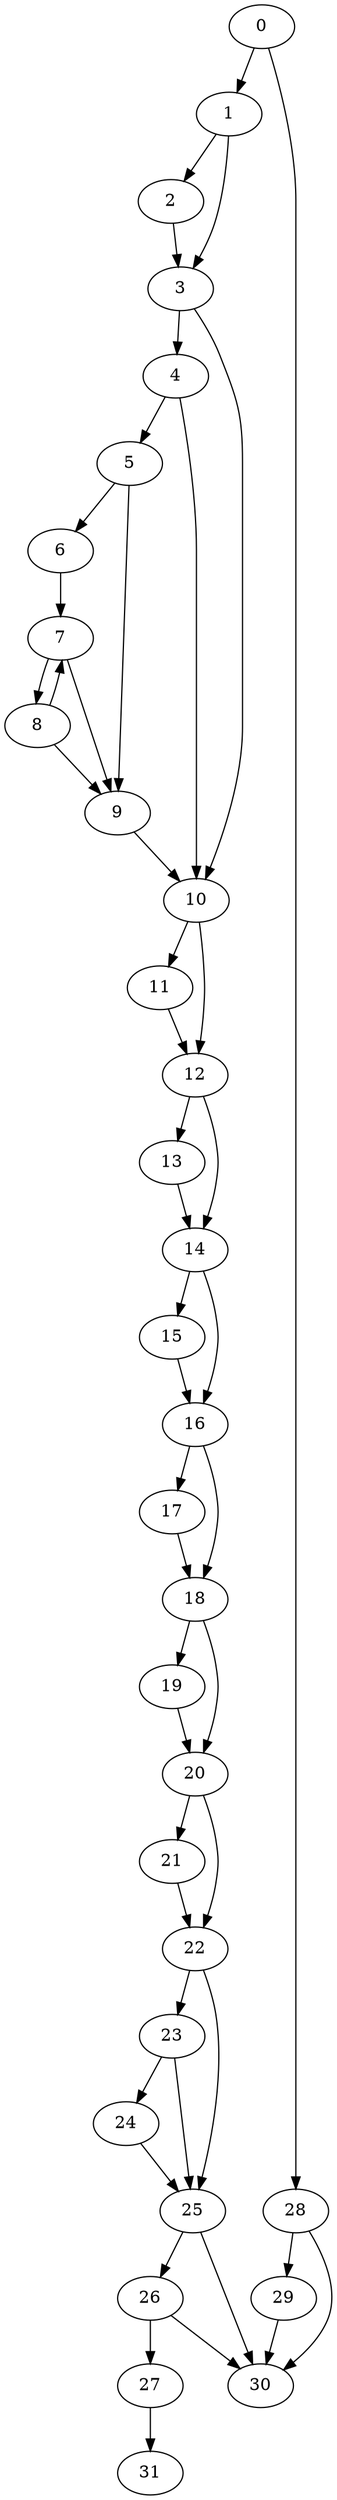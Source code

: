 digraph {
	0
	1
	2
	3
	4
	5
	6
	7
	8
	9
	10
	11
	12
	13
	14
	15
	16
	17
	18
	19
	20
	21
	22
	23
	24
	25
	26
	27
	28
	29
	30
	31
	1 -> 3
	2 -> 3
	5 -> 9
	7 -> 9
	8 -> 9
	12 -> 13
	6 -> 7
	8 -> 7
	16 -> 18
	17 -> 18
	23 -> 24
	24 -> 25
	22 -> 25
	23 -> 25
	14 -> 15
	22 -> 23
	25 -> 26
	27 -> 31
	0 -> 1
	26 -> 27
	1 -> 2
	10 -> 11
	18 -> 20
	19 -> 20
	4 -> 5
	18 -> 19
	20 -> 21
	0 -> 28
	21 -> 22
	20 -> 22
	28 -> 29
	3 -> 4
	5 -> 6
	7 -> 8
	10 -> 12
	11 -> 12
	12 -> 14
	13 -> 14
	16 -> 17
	3 -> 10
	4 -> 10
	9 -> 10
	14 -> 16
	15 -> 16
	28 -> 30
	29 -> 30
	25 -> 30
	26 -> 30
}
